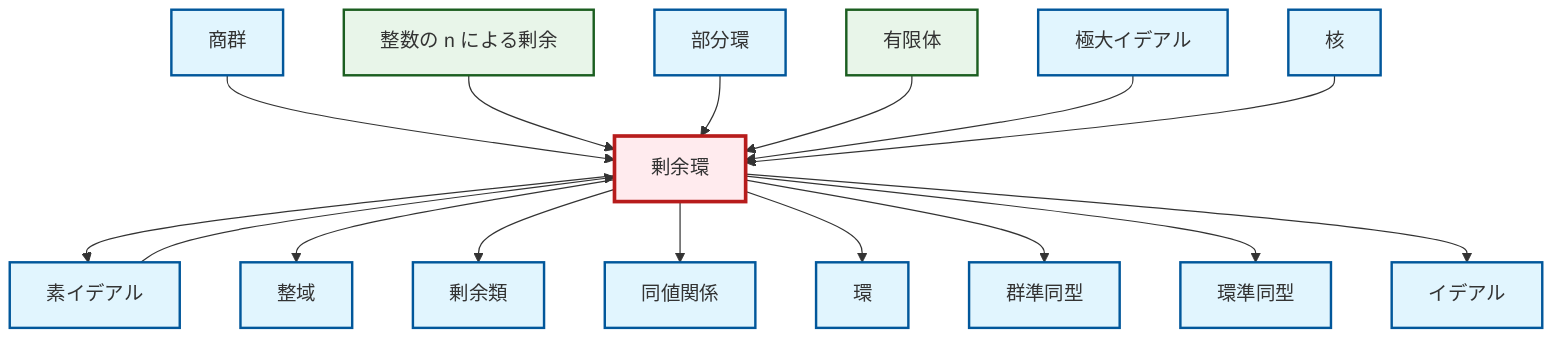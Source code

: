 graph TD
    classDef definition fill:#e1f5fe,stroke:#01579b,stroke-width:2px
    classDef theorem fill:#f3e5f5,stroke:#4a148c,stroke-width:2px
    classDef axiom fill:#fff3e0,stroke:#e65100,stroke-width:2px
    classDef example fill:#e8f5e9,stroke:#1b5e20,stroke-width:2px
    classDef current fill:#ffebee,stroke:#b71c1c,stroke-width:3px
    def-equivalence-relation["同値関係"]:::definition
    def-homomorphism["群準同型"]:::definition
    def-integral-domain["整域"]:::definition
    def-maximal-ideal["極大イデアル"]:::definition
    def-quotient-group["商群"]:::definition
    def-quotient-ring["剰余環"]:::definition
    ex-finite-field["有限体"]:::example
    def-kernel["核"]:::definition
    def-coset["剰余類"]:::definition
    def-ring-homomorphism["環準同型"]:::definition
    def-ring["環"]:::definition
    def-prime-ideal["素イデアル"]:::definition
    def-subring["部分環"]:::definition
    def-ideal["イデアル"]:::definition
    ex-quotient-integers-mod-n["整数の n による剰余"]:::example
    def-quotient-ring --> def-prime-ideal
    def-quotient-ring --> def-integral-domain
    def-quotient-group --> def-quotient-ring
    def-quotient-ring --> def-coset
    def-quotient-ring --> def-equivalence-relation
    def-quotient-ring --> def-ring
    def-prime-ideal --> def-quotient-ring
    ex-quotient-integers-mod-n --> def-quotient-ring
    def-subring --> def-quotient-ring
    ex-finite-field --> def-quotient-ring
    def-quotient-ring --> def-homomorphism
    def-maximal-ideal --> def-quotient-ring
    def-quotient-ring --> def-ring-homomorphism
    def-quotient-ring --> def-ideal
    def-kernel --> def-quotient-ring
    class def-quotient-ring current